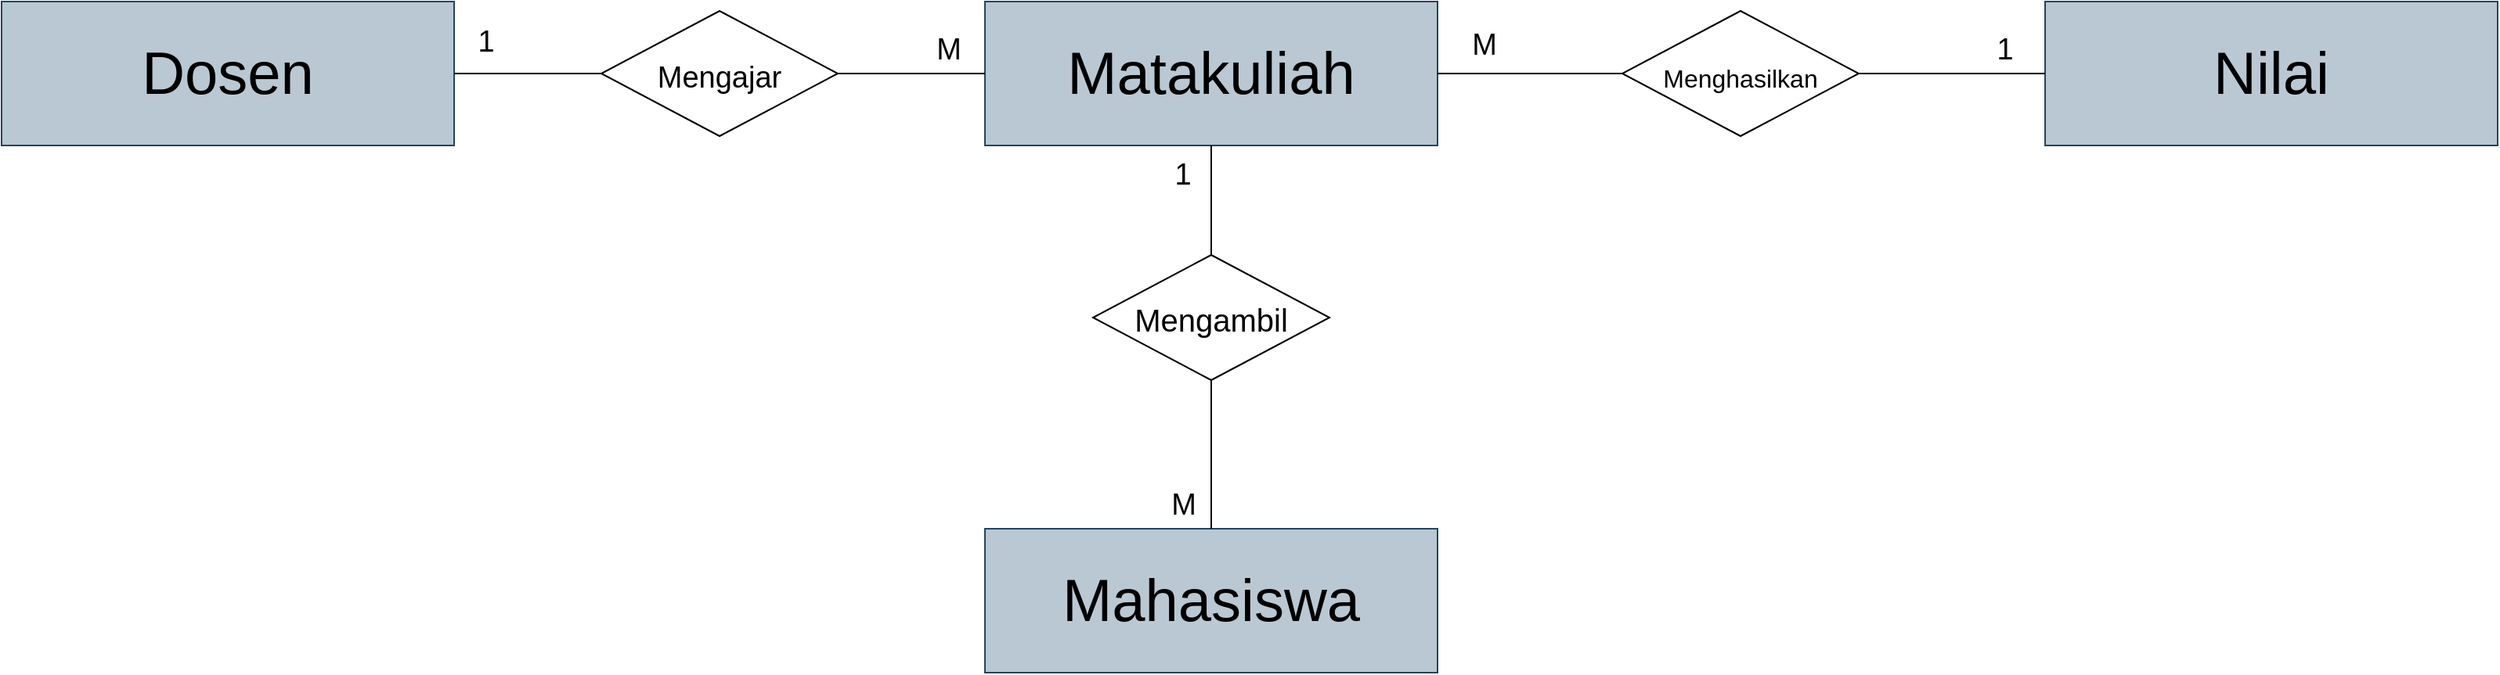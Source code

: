 <mxfile>
    <diagram id="fPyG9SefwssHCblvnB75" name="Page-1">
        <mxGraphModel dx="1035" dy="613" grid="0" gridSize="10" guides="1" tooltips="1" connect="1" arrows="1" fold="1" page="1" pageScale="1" pageWidth="1654" pageHeight="1169" background="#ffffff" math="0" shadow="0">
            <root>
                <mxCell id="0"/>
                <mxCell id="1" parent="0"/>
                <mxCell id="2" value="&lt;font color=&quot;#000000&quot; style=&quot;font-size: 38px;&quot;&gt;Mahasiswa&lt;/font&gt;" style="rounded=0;whiteSpace=wrap;html=1;fillColor=#bac8d3;strokeColor=#23445d;" vertex="1" parent="1">
                    <mxGeometry x="667" y="517" width="289" height="92" as="geometry"/>
                </mxCell>
                <mxCell id="3" value="&lt;font color=&quot;#000000&quot; style=&quot;font-size: 38px;&quot;&gt;Dosen&lt;/font&gt;" style="rounded=0;whiteSpace=wrap;html=1;fillColor=#bac8d3;strokeColor=#23445d;" vertex="1" parent="1">
                    <mxGeometry x="39" y="180" width="289" height="92" as="geometry"/>
                </mxCell>
                <mxCell id="4" value="&lt;font color=&quot;#000000&quot; style=&quot;font-size: 38px;&quot;&gt;Matakuliah&lt;/font&gt;" style="rounded=0;whiteSpace=wrap;html=1;fillColor=#bac8d3;strokeColor=#23445d;" vertex="1" parent="1">
                    <mxGeometry x="667" y="180" width="289" height="92" as="geometry"/>
                </mxCell>
                <mxCell id="6" value="&lt;font color=&quot;#000000&quot; style=&quot;font-size: 38px;&quot;&gt;Nilai&lt;/font&gt;" style="rounded=0;whiteSpace=wrap;html=1;fillColor=#bac8d3;strokeColor=#23445d;" vertex="1" parent="1">
                    <mxGeometry x="1344" y="180" width="289" height="92" as="geometry"/>
                </mxCell>
                <mxCell id="11" value="&lt;font style=&quot;font-size: 19px;&quot;&gt;Mengajar&lt;/font&gt;" style="rhombus;whiteSpace=wrap;html=1;strokeColor=#000000;fontSize=26;fontColor=#000000;fillColor=none;" vertex="1" parent="1">
                    <mxGeometry x="422" y="186" width="151" height="80" as="geometry"/>
                </mxCell>
                <mxCell id="12" value="&lt;font style=&quot;font-size: 16px;&quot;&gt;Menghasilkan&lt;/font&gt;" style="rhombus;whiteSpace=wrap;html=1;strokeColor=#000000;fontSize=26;fontColor=#000000;fillColor=none;" vertex="1" parent="1">
                    <mxGeometry x="1074" y="186" width="151" height="80" as="geometry"/>
                </mxCell>
                <mxCell id="13" value="&lt;font style=&quot;font-size: 20px;&quot;&gt;Mengambil&lt;/font&gt;" style="rhombus;whiteSpace=wrap;html=1;strokeColor=#000000;fontSize=26;fontColor=#000000;fillColor=none;" vertex="1" parent="1">
                    <mxGeometry x="736" y="342" width="151" height="80" as="geometry"/>
                </mxCell>
                <mxCell id="14" value="" style="endArrow=none;html=1;strokeColor=#000000;fontSize=26;fontColor=#000000;entryX=1;entryY=0.5;entryDx=0;entryDy=0;exitX=0;exitY=0.5;exitDx=0;exitDy=0;" edge="1" parent="1" source="11" target="3">
                    <mxGeometry width="50" height="50" relative="1" as="geometry">
                        <mxPoint x="483" y="438" as="sourcePoint"/>
                        <mxPoint x="533" y="388" as="targetPoint"/>
                    </mxGeometry>
                </mxCell>
                <mxCell id="15" value="" style="endArrow=none;html=1;strokeColor=#000000;fontSize=26;fontColor=#000000;entryX=0;entryY=0.5;entryDx=0;entryDy=0;exitX=1;exitY=0.5;exitDx=0;exitDy=0;" edge="1" parent="1" source="11" target="4">
                    <mxGeometry width="50" height="50" relative="1" as="geometry">
                        <mxPoint x="483" y="438" as="sourcePoint"/>
                        <mxPoint x="533" y="388" as="targetPoint"/>
                    </mxGeometry>
                </mxCell>
                <mxCell id="16" value="" style="endArrow=none;html=1;strokeColor=#000000;fontSize=19;fontColor=#000000;entryX=0;entryY=0.5;entryDx=0;entryDy=0;exitX=1;exitY=0.5;exitDx=0;exitDy=0;" edge="1" parent="1" source="4" target="12">
                    <mxGeometry width="50" height="50" relative="1" as="geometry">
                        <mxPoint x="848" y="438" as="sourcePoint"/>
                        <mxPoint x="898" y="388" as="targetPoint"/>
                    </mxGeometry>
                </mxCell>
                <mxCell id="18" value="" style="endArrow=none;html=1;strokeColor=#000000;fontSize=19;fontColor=#000000;entryX=0;entryY=0.5;entryDx=0;entryDy=0;exitX=1;exitY=0.5;exitDx=0;exitDy=0;" edge="1" parent="1" source="12" target="6">
                    <mxGeometry width="50" height="50" relative="1" as="geometry">
                        <mxPoint x="848" y="438" as="sourcePoint"/>
                        <mxPoint x="898" y="388" as="targetPoint"/>
                    </mxGeometry>
                </mxCell>
                <mxCell id="19" value="" style="endArrow=none;html=1;strokeColor=#000000;fontSize=19;fontColor=#000000;entryX=0.5;entryY=1;entryDx=0;entryDy=0;exitX=0.5;exitY=0;exitDx=0;exitDy=0;" edge="1" parent="1" source="13" target="4">
                    <mxGeometry width="50" height="50" relative="1" as="geometry">
                        <mxPoint x="848" y="438" as="sourcePoint"/>
                        <mxPoint x="898" y="388" as="targetPoint"/>
                    </mxGeometry>
                </mxCell>
                <mxCell id="20" value="" style="endArrow=none;html=1;strokeColor=#000000;fontSize=19;fontColor=#000000;exitX=0.5;exitY=1;exitDx=0;exitDy=0;" edge="1" parent="1" source="13" target="2">
                    <mxGeometry width="50" height="50" relative="1" as="geometry">
                        <mxPoint x="848" y="438" as="sourcePoint"/>
                        <mxPoint x="898" y="388" as="targetPoint"/>
                    </mxGeometry>
                </mxCell>
                <mxCell id="21" value="1" style="text;html=1;strokeColor=none;fillColor=none;align=center;verticalAlign=middle;whiteSpace=wrap;rounded=0;fontSize=19;fontColor=#000000;" vertex="1" parent="1">
                    <mxGeometry x="334" y="196" width="29" height="19" as="geometry"/>
                </mxCell>
                <mxCell id="22" value="M" style="text;html=1;strokeColor=none;fillColor=none;align=center;verticalAlign=middle;whiteSpace=wrap;rounded=0;fontSize=19;fontColor=#000000;" vertex="1" parent="1">
                    <mxGeometry x="614" y="196" width="60" height="30" as="geometry"/>
                </mxCell>
                <mxCell id="23" value="1" style="text;html=1;strokeColor=none;fillColor=none;align=center;verticalAlign=middle;whiteSpace=wrap;rounded=0;fontSize=19;fontColor=#000000;" vertex="1" parent="1">
                    <mxGeometry x="779" y="281" width="29" height="19" as="geometry"/>
                </mxCell>
                <mxCell id="26" value="M" style="text;html=1;strokeColor=none;fillColor=none;align=center;verticalAlign=middle;whiteSpace=wrap;rounded=0;fontSize=19;fontColor=#000000;" vertex="1" parent="1">
                    <mxGeometry x="763.5" y="487" width="60" height="30" as="geometry"/>
                </mxCell>
                <mxCell id="27" value="M" style="text;html=1;strokeColor=none;fillColor=none;align=center;verticalAlign=middle;whiteSpace=wrap;rounded=0;fontSize=19;fontColor=#000000;" vertex="1" parent="1">
                    <mxGeometry x="956" y="193" width="60" height="30" as="geometry"/>
                </mxCell>
                <mxCell id="28" value="1" style="text;html=1;strokeColor=none;fillColor=none;align=center;verticalAlign=middle;whiteSpace=wrap;rounded=0;fontSize=19;fontColor=#000000;" vertex="1" parent="1">
                    <mxGeometry x="1304" y="201.5" width="29" height="19" as="geometry"/>
                </mxCell>
            </root>
        </mxGraphModel>
    </diagram>
</mxfile>